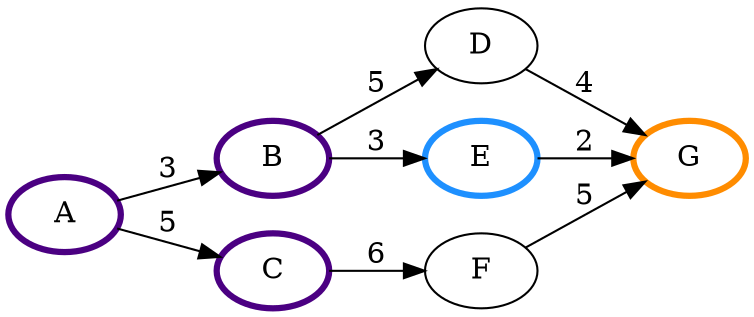 digraph {
    rankdir="LR"
    A[color=Indigo, penwidth=3]
    B[color=Indigo, penwidth=3]
    C[color=Indigo, penwidth=3]

    A -> B [label="3"]
    A -> C [label="5"]
    C -> F [label = "6"]
    F -> G [label="5"]
    B -> D [label="5"]
    B -> E [label = "3"]
    D -> G [label = "4"]
    E -> G [label = "2"]
        
    E[color=dodgerblue, penwidth=3]
    G[color=darkorange, penwidth=3]
}